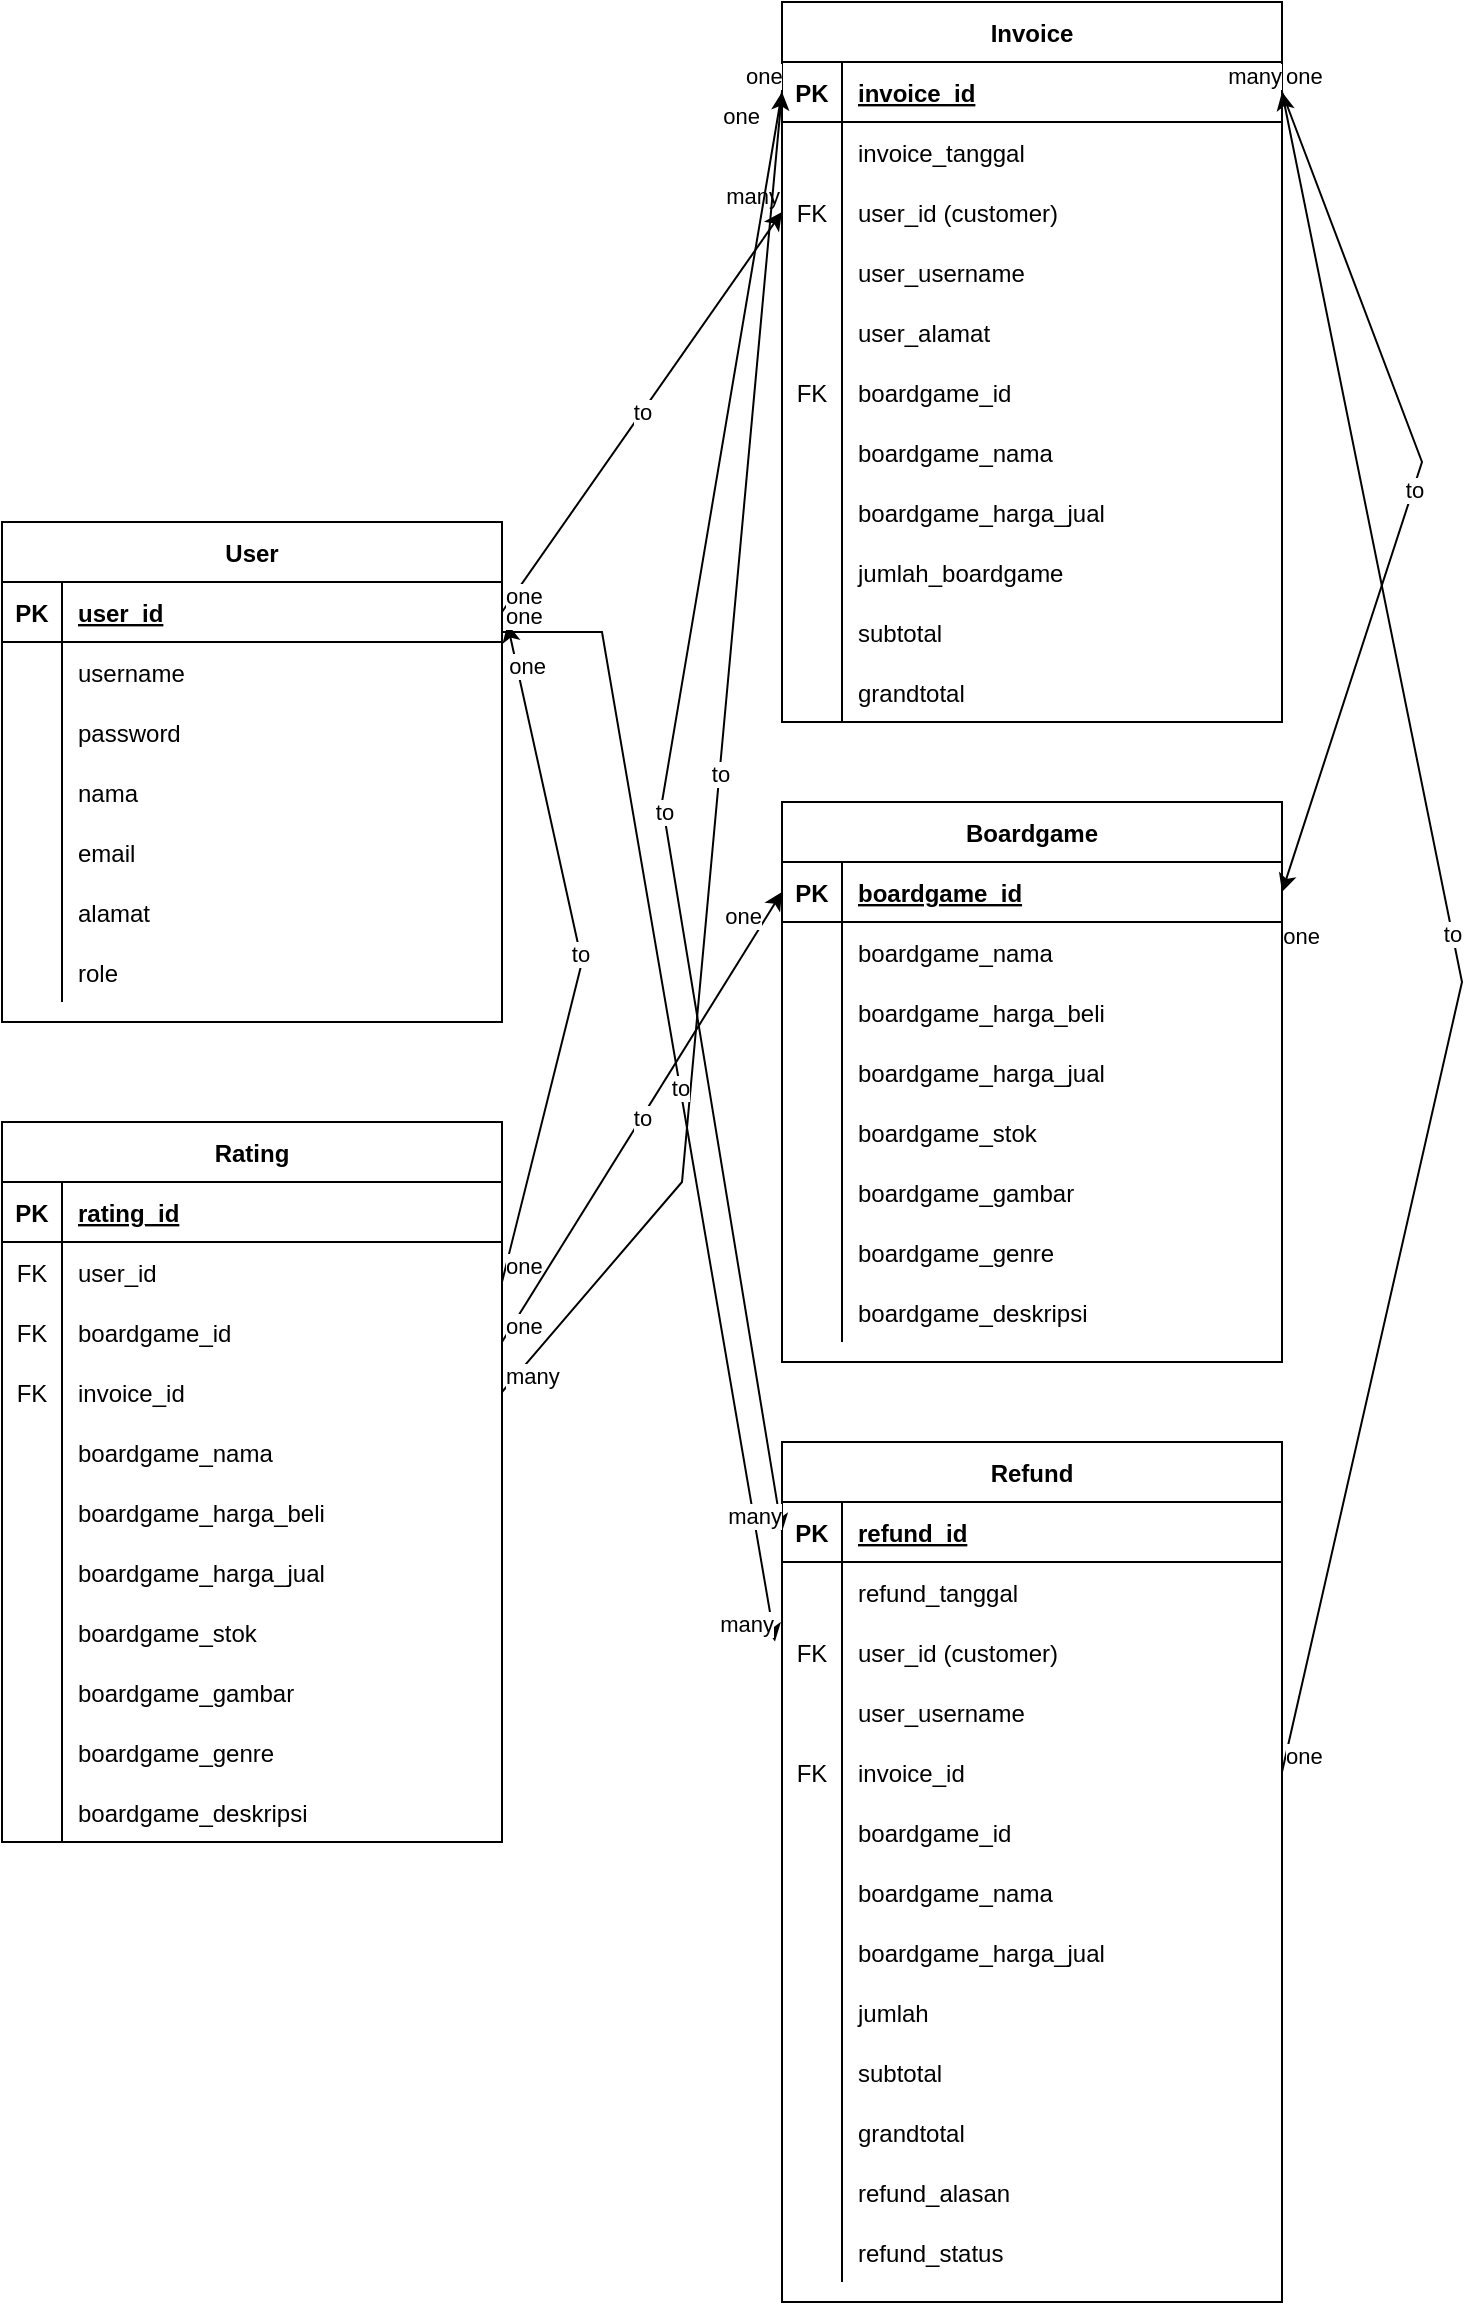 <mxfile version="18.0.1" type="device"><diagram id="C5RBs43oDa-KdzZeNtuy" name="Page-1"><mxGraphModel dx="1102" dy="875" grid="1" gridSize="10" guides="1" tooltips="1" connect="1" arrows="1" fold="1" page="1" pageScale="1" pageWidth="827" pageHeight="1169" math="0" shadow="0"><root><mxCell id="WIyWlLk6GJQsqaUBKTNV-0"/><mxCell id="WIyWlLk6GJQsqaUBKTNV-1" parent="WIyWlLk6GJQsqaUBKTNV-0"/><mxCell id="QYZqMTRcKVQFX9dVUsL1-5" value="Invoice" style="shape=table;startSize=30;container=1;collapsible=1;childLayout=tableLayout;fixedRows=1;rowLines=0;fontStyle=1;align=center;resizeLast=1;" parent="WIyWlLk6GJQsqaUBKTNV-1" vertex="1"><mxGeometry x="480" y="40" width="250" height="360" as="geometry"/></mxCell><mxCell id="QYZqMTRcKVQFX9dVUsL1-6" value="" style="shape=partialRectangle;collapsible=0;dropTarget=0;pointerEvents=0;fillColor=none;points=[[0,0.5],[1,0.5]];portConstraint=eastwest;top=0;left=0;right=0;bottom=1;" parent="QYZqMTRcKVQFX9dVUsL1-5" vertex="1"><mxGeometry y="30" width="250" height="30" as="geometry"/></mxCell><mxCell id="QYZqMTRcKVQFX9dVUsL1-7" value="PK" style="shape=partialRectangle;overflow=hidden;connectable=0;fillColor=none;top=0;left=0;bottom=0;right=0;fontStyle=1;" parent="QYZqMTRcKVQFX9dVUsL1-6" vertex="1"><mxGeometry width="30" height="30" as="geometry"><mxRectangle width="30" height="30" as="alternateBounds"/></mxGeometry></mxCell><mxCell id="QYZqMTRcKVQFX9dVUsL1-8" value="invoice_id" style="shape=partialRectangle;overflow=hidden;connectable=0;fillColor=none;top=0;left=0;bottom=0;right=0;align=left;spacingLeft=6;fontStyle=5;" parent="QYZqMTRcKVQFX9dVUsL1-6" vertex="1"><mxGeometry x="30" width="220" height="30" as="geometry"><mxRectangle width="220" height="30" as="alternateBounds"/></mxGeometry></mxCell><mxCell id="QYZqMTRcKVQFX9dVUsL1-9" value="" style="shape=partialRectangle;collapsible=0;dropTarget=0;pointerEvents=0;fillColor=none;points=[[0,0.5],[1,0.5]];portConstraint=eastwest;top=0;left=0;right=0;bottom=0;" parent="QYZqMTRcKVQFX9dVUsL1-5" vertex="1"><mxGeometry y="60" width="250" height="30" as="geometry"/></mxCell><mxCell id="QYZqMTRcKVQFX9dVUsL1-10" value="" style="shape=partialRectangle;overflow=hidden;connectable=0;fillColor=none;top=0;left=0;bottom=0;right=0;" parent="QYZqMTRcKVQFX9dVUsL1-9" vertex="1"><mxGeometry width="30" height="30" as="geometry"><mxRectangle width="30" height="30" as="alternateBounds"/></mxGeometry></mxCell><mxCell id="QYZqMTRcKVQFX9dVUsL1-11" value="invoice_tanggal" style="shape=partialRectangle;overflow=hidden;connectable=0;fillColor=none;top=0;left=0;bottom=0;right=0;align=left;spacingLeft=6;" parent="QYZqMTRcKVQFX9dVUsL1-9" vertex="1"><mxGeometry x="30" width="220" height="30" as="geometry"><mxRectangle width="220" height="30" as="alternateBounds"/></mxGeometry></mxCell><mxCell id="QYZqMTRcKVQFX9dVUsL1-12" value="" style="shape=partialRectangle;collapsible=0;dropTarget=0;pointerEvents=0;fillColor=none;points=[[0,0.5],[1,0.5]];portConstraint=eastwest;top=0;left=0;right=0;bottom=0;" parent="QYZqMTRcKVQFX9dVUsL1-5" vertex="1"><mxGeometry y="90" width="250" height="30" as="geometry"/></mxCell><mxCell id="QYZqMTRcKVQFX9dVUsL1-13" value="FK" style="shape=partialRectangle;overflow=hidden;connectable=0;fillColor=none;top=0;left=0;bottom=0;right=0;" parent="QYZqMTRcKVQFX9dVUsL1-12" vertex="1"><mxGeometry width="30" height="30" as="geometry"><mxRectangle width="30" height="30" as="alternateBounds"/></mxGeometry></mxCell><mxCell id="QYZqMTRcKVQFX9dVUsL1-14" value="user_id (customer)" style="shape=partialRectangle;overflow=hidden;connectable=0;fillColor=none;top=0;left=0;bottom=0;right=0;align=left;spacingLeft=6;" parent="QYZqMTRcKVQFX9dVUsL1-12" vertex="1"><mxGeometry x="30" width="220" height="30" as="geometry"><mxRectangle width="220" height="30" as="alternateBounds"/></mxGeometry></mxCell><mxCell id="QYZqMTRcKVQFX9dVUsL1-15" value="" style="shape=partialRectangle;collapsible=0;dropTarget=0;pointerEvents=0;fillColor=none;points=[[0,0.5],[1,0.5]];portConstraint=eastwest;top=0;left=0;right=0;bottom=0;" parent="QYZqMTRcKVQFX9dVUsL1-5" vertex="1"><mxGeometry y="120" width="250" height="30" as="geometry"/></mxCell><mxCell id="QYZqMTRcKVQFX9dVUsL1-16" value="" style="shape=partialRectangle;overflow=hidden;connectable=0;fillColor=none;top=0;left=0;bottom=0;right=0;" parent="QYZqMTRcKVQFX9dVUsL1-15" vertex="1"><mxGeometry width="30" height="30" as="geometry"><mxRectangle width="30" height="30" as="alternateBounds"/></mxGeometry></mxCell><mxCell id="QYZqMTRcKVQFX9dVUsL1-17" value="user_username" style="shape=partialRectangle;overflow=hidden;connectable=0;fillColor=none;top=0;left=0;bottom=0;right=0;align=left;spacingLeft=6;" parent="QYZqMTRcKVQFX9dVUsL1-15" vertex="1"><mxGeometry x="30" width="220" height="30" as="geometry"><mxRectangle width="220" height="30" as="alternateBounds"/></mxGeometry></mxCell><mxCell id="QYZqMTRcKVQFX9dVUsL1-18" value="" style="shape=partialRectangle;collapsible=0;dropTarget=0;pointerEvents=0;fillColor=none;points=[[0,0.5],[1,0.5]];portConstraint=eastwest;top=0;left=0;right=0;bottom=0;" parent="QYZqMTRcKVQFX9dVUsL1-5" vertex="1"><mxGeometry y="150" width="250" height="30" as="geometry"/></mxCell><mxCell id="QYZqMTRcKVQFX9dVUsL1-19" value="" style="shape=partialRectangle;overflow=hidden;connectable=0;fillColor=none;top=0;left=0;bottom=0;right=0;" parent="QYZqMTRcKVQFX9dVUsL1-18" vertex="1"><mxGeometry width="30" height="30" as="geometry"><mxRectangle width="30" height="30" as="alternateBounds"/></mxGeometry></mxCell><mxCell id="QYZqMTRcKVQFX9dVUsL1-20" value="user_alamat" style="shape=partialRectangle;overflow=hidden;connectable=0;fillColor=none;top=0;left=0;bottom=0;right=0;align=left;spacingLeft=6;" parent="QYZqMTRcKVQFX9dVUsL1-18" vertex="1"><mxGeometry x="30" width="220" height="30" as="geometry"><mxRectangle width="220" height="30" as="alternateBounds"/></mxGeometry></mxCell><mxCell id="QYZqMTRcKVQFX9dVUsL1-21" value="" style="shape=partialRectangle;collapsible=0;dropTarget=0;pointerEvents=0;fillColor=none;points=[[0,0.5],[1,0.5]];portConstraint=eastwest;top=0;left=0;right=0;bottom=0;" parent="QYZqMTRcKVQFX9dVUsL1-5" vertex="1"><mxGeometry y="180" width="250" height="30" as="geometry"/></mxCell><mxCell id="QYZqMTRcKVQFX9dVUsL1-22" value="FK" style="shape=partialRectangle;overflow=hidden;connectable=0;fillColor=none;top=0;left=0;bottom=0;right=0;" parent="QYZqMTRcKVQFX9dVUsL1-21" vertex="1"><mxGeometry width="30" height="30" as="geometry"><mxRectangle width="30" height="30" as="alternateBounds"/></mxGeometry></mxCell><mxCell id="QYZqMTRcKVQFX9dVUsL1-23" value="boardgame_id" style="shape=partialRectangle;overflow=hidden;connectable=0;fillColor=none;top=0;left=0;bottom=0;right=0;align=left;spacingLeft=6;" parent="QYZqMTRcKVQFX9dVUsL1-21" vertex="1"><mxGeometry x="30" width="220" height="30" as="geometry"><mxRectangle width="220" height="30" as="alternateBounds"/></mxGeometry></mxCell><mxCell id="QYZqMTRcKVQFX9dVUsL1-24" value="" style="shape=partialRectangle;collapsible=0;dropTarget=0;pointerEvents=0;fillColor=none;points=[[0,0.5],[1,0.5]];portConstraint=eastwest;top=0;left=0;right=0;bottom=0;" parent="QYZqMTRcKVQFX9dVUsL1-5" vertex="1"><mxGeometry y="210" width="250" height="30" as="geometry"/></mxCell><mxCell id="QYZqMTRcKVQFX9dVUsL1-25" value="" style="shape=partialRectangle;overflow=hidden;connectable=0;fillColor=none;top=0;left=0;bottom=0;right=0;" parent="QYZqMTRcKVQFX9dVUsL1-24" vertex="1"><mxGeometry width="30" height="30" as="geometry"><mxRectangle width="30" height="30" as="alternateBounds"/></mxGeometry></mxCell><mxCell id="QYZqMTRcKVQFX9dVUsL1-26" value="boardgame_nama" style="shape=partialRectangle;overflow=hidden;connectable=0;fillColor=none;top=0;left=0;bottom=0;right=0;align=left;spacingLeft=6;" parent="QYZqMTRcKVQFX9dVUsL1-24" vertex="1"><mxGeometry x="30" width="220" height="30" as="geometry"><mxRectangle width="220" height="30" as="alternateBounds"/></mxGeometry></mxCell><mxCell id="QYZqMTRcKVQFX9dVUsL1-27" value="" style="shape=partialRectangle;collapsible=0;dropTarget=0;pointerEvents=0;fillColor=none;points=[[0,0.5],[1,0.5]];portConstraint=eastwest;top=0;left=0;right=0;bottom=0;" parent="QYZqMTRcKVQFX9dVUsL1-5" vertex="1"><mxGeometry y="240" width="250" height="30" as="geometry"/></mxCell><mxCell id="QYZqMTRcKVQFX9dVUsL1-28" value="" style="shape=partialRectangle;overflow=hidden;connectable=0;fillColor=none;top=0;left=0;bottom=0;right=0;" parent="QYZqMTRcKVQFX9dVUsL1-27" vertex="1"><mxGeometry width="30" height="30" as="geometry"><mxRectangle width="30" height="30" as="alternateBounds"/></mxGeometry></mxCell><mxCell id="QYZqMTRcKVQFX9dVUsL1-29" value="boardgame_harga_jual" style="shape=partialRectangle;overflow=hidden;connectable=0;fillColor=none;top=0;left=0;bottom=0;right=0;align=left;spacingLeft=6;" parent="QYZqMTRcKVQFX9dVUsL1-27" vertex="1"><mxGeometry x="30" width="220" height="30" as="geometry"><mxRectangle width="220" height="30" as="alternateBounds"/></mxGeometry></mxCell><mxCell id="QYZqMTRcKVQFX9dVUsL1-30" value="" style="shape=partialRectangle;collapsible=0;dropTarget=0;pointerEvents=0;fillColor=none;points=[[0,0.5],[1,0.5]];portConstraint=eastwest;top=0;left=0;right=0;bottom=0;" parent="QYZqMTRcKVQFX9dVUsL1-5" vertex="1"><mxGeometry y="270" width="250" height="30" as="geometry"/></mxCell><mxCell id="QYZqMTRcKVQFX9dVUsL1-31" value="" style="shape=partialRectangle;overflow=hidden;connectable=0;fillColor=none;top=0;left=0;bottom=0;right=0;" parent="QYZqMTRcKVQFX9dVUsL1-30" vertex="1"><mxGeometry width="30" height="30" as="geometry"><mxRectangle width="30" height="30" as="alternateBounds"/></mxGeometry></mxCell><mxCell id="QYZqMTRcKVQFX9dVUsL1-32" value="jumlah_boardgame" style="shape=partialRectangle;overflow=hidden;connectable=0;fillColor=none;top=0;left=0;bottom=0;right=0;align=left;spacingLeft=6;" parent="QYZqMTRcKVQFX9dVUsL1-30" vertex="1"><mxGeometry x="30" width="220" height="30" as="geometry"><mxRectangle width="220" height="30" as="alternateBounds"/></mxGeometry></mxCell><mxCell id="QYZqMTRcKVQFX9dVUsL1-33" value="" style="shape=partialRectangle;collapsible=0;dropTarget=0;pointerEvents=0;fillColor=none;points=[[0,0.5],[1,0.5]];portConstraint=eastwest;top=0;left=0;right=0;bottom=0;" parent="QYZqMTRcKVQFX9dVUsL1-5" vertex="1"><mxGeometry y="300" width="250" height="30" as="geometry"/></mxCell><mxCell id="QYZqMTRcKVQFX9dVUsL1-34" value="" style="shape=partialRectangle;overflow=hidden;connectable=0;fillColor=none;top=0;left=0;bottom=0;right=0;" parent="QYZqMTRcKVQFX9dVUsL1-33" vertex="1"><mxGeometry width="30" height="30" as="geometry"><mxRectangle width="30" height="30" as="alternateBounds"/></mxGeometry></mxCell><mxCell id="QYZqMTRcKVQFX9dVUsL1-35" value="subtotal" style="shape=partialRectangle;overflow=hidden;connectable=0;fillColor=none;top=0;left=0;bottom=0;right=0;align=left;spacingLeft=6;" parent="QYZqMTRcKVQFX9dVUsL1-33" vertex="1"><mxGeometry x="30" width="220" height="30" as="geometry"><mxRectangle width="220" height="30" as="alternateBounds"/></mxGeometry></mxCell><mxCell id="QYZqMTRcKVQFX9dVUsL1-36" value="" style="shape=partialRectangle;collapsible=0;dropTarget=0;pointerEvents=0;fillColor=none;points=[[0,0.5],[1,0.5]];portConstraint=eastwest;top=0;left=0;right=0;bottom=0;" parent="QYZqMTRcKVQFX9dVUsL1-5" vertex="1"><mxGeometry y="330" width="250" height="30" as="geometry"/></mxCell><mxCell id="QYZqMTRcKVQFX9dVUsL1-37" value="" style="shape=partialRectangle;overflow=hidden;connectable=0;fillColor=none;top=0;left=0;bottom=0;right=0;" parent="QYZqMTRcKVQFX9dVUsL1-36" vertex="1"><mxGeometry width="30" height="30" as="geometry"><mxRectangle width="30" height="30" as="alternateBounds"/></mxGeometry></mxCell><mxCell id="QYZqMTRcKVQFX9dVUsL1-38" value="grandtotal" style="shape=partialRectangle;overflow=hidden;connectable=0;fillColor=none;top=0;left=0;bottom=0;right=0;align=left;spacingLeft=6;" parent="QYZqMTRcKVQFX9dVUsL1-36" vertex="1"><mxGeometry x="30" width="220" height="30" as="geometry"><mxRectangle width="220" height="30" as="alternateBounds"/></mxGeometry></mxCell><mxCell id="QYZqMTRcKVQFX9dVUsL1-39" value="Boardgame" style="shape=table;startSize=30;container=1;collapsible=1;childLayout=tableLayout;fixedRows=1;rowLines=0;fontStyle=1;align=center;resizeLast=1;" parent="WIyWlLk6GJQsqaUBKTNV-1" vertex="1"><mxGeometry x="480" y="440" width="250" height="280" as="geometry"/></mxCell><mxCell id="QYZqMTRcKVQFX9dVUsL1-40" value="" style="shape=partialRectangle;collapsible=0;dropTarget=0;pointerEvents=0;fillColor=none;points=[[0,0.5],[1,0.5]];portConstraint=eastwest;top=0;left=0;right=0;bottom=1;" parent="QYZqMTRcKVQFX9dVUsL1-39" vertex="1"><mxGeometry y="30" width="250" height="30" as="geometry"/></mxCell><mxCell id="QYZqMTRcKVQFX9dVUsL1-41" value="PK" style="shape=partialRectangle;overflow=hidden;connectable=0;fillColor=none;top=0;left=0;bottom=0;right=0;fontStyle=1;" parent="QYZqMTRcKVQFX9dVUsL1-40" vertex="1"><mxGeometry width="30" height="30" as="geometry"><mxRectangle width="30" height="30" as="alternateBounds"/></mxGeometry></mxCell><mxCell id="QYZqMTRcKVQFX9dVUsL1-42" value="boardgame_id" style="shape=partialRectangle;overflow=hidden;connectable=0;fillColor=none;top=0;left=0;bottom=0;right=0;align=left;spacingLeft=6;fontStyle=5;" parent="QYZqMTRcKVQFX9dVUsL1-40" vertex="1"><mxGeometry x="30" width="220" height="30" as="geometry"><mxRectangle width="220" height="30" as="alternateBounds"/></mxGeometry></mxCell><mxCell id="QYZqMTRcKVQFX9dVUsL1-43" value="" style="shape=partialRectangle;collapsible=0;dropTarget=0;pointerEvents=0;fillColor=none;points=[[0,0.5],[1,0.5]];portConstraint=eastwest;top=0;left=0;right=0;bottom=0;" parent="QYZqMTRcKVQFX9dVUsL1-39" vertex="1"><mxGeometry y="60" width="250" height="30" as="geometry"/></mxCell><mxCell id="QYZqMTRcKVQFX9dVUsL1-44" value="" style="shape=partialRectangle;overflow=hidden;connectable=0;fillColor=none;top=0;left=0;bottom=0;right=0;" parent="QYZqMTRcKVQFX9dVUsL1-43" vertex="1"><mxGeometry width="30" height="30" as="geometry"><mxRectangle width="30" height="30" as="alternateBounds"/></mxGeometry></mxCell><mxCell id="QYZqMTRcKVQFX9dVUsL1-45" value="boardgame_nama" style="shape=partialRectangle;overflow=hidden;connectable=0;fillColor=none;top=0;left=0;bottom=0;right=0;align=left;spacingLeft=6;" parent="QYZqMTRcKVQFX9dVUsL1-43" vertex="1"><mxGeometry x="30" width="220" height="30" as="geometry"><mxRectangle width="220" height="30" as="alternateBounds"/></mxGeometry></mxCell><mxCell id="QYZqMTRcKVQFX9dVUsL1-46" value="" style="shape=partialRectangle;collapsible=0;dropTarget=0;pointerEvents=0;fillColor=none;points=[[0,0.5],[1,0.5]];portConstraint=eastwest;top=0;left=0;right=0;bottom=0;" parent="QYZqMTRcKVQFX9dVUsL1-39" vertex="1"><mxGeometry y="90" width="250" height="30" as="geometry"/></mxCell><mxCell id="QYZqMTRcKVQFX9dVUsL1-47" value="" style="shape=partialRectangle;overflow=hidden;connectable=0;fillColor=none;top=0;left=0;bottom=0;right=0;" parent="QYZqMTRcKVQFX9dVUsL1-46" vertex="1"><mxGeometry width="30" height="30" as="geometry"><mxRectangle width="30" height="30" as="alternateBounds"/></mxGeometry></mxCell><mxCell id="QYZqMTRcKVQFX9dVUsL1-48" value="boardgame_harga_beli" style="shape=partialRectangle;overflow=hidden;connectable=0;fillColor=none;top=0;left=0;bottom=0;right=0;align=left;spacingLeft=6;" parent="QYZqMTRcKVQFX9dVUsL1-46" vertex="1"><mxGeometry x="30" width="220" height="30" as="geometry"><mxRectangle width="220" height="30" as="alternateBounds"/></mxGeometry></mxCell><mxCell id="QYZqMTRcKVQFX9dVUsL1-49" value="" style="shape=partialRectangle;collapsible=0;dropTarget=0;pointerEvents=0;fillColor=none;points=[[0,0.5],[1,0.5]];portConstraint=eastwest;top=0;left=0;right=0;bottom=0;" parent="QYZqMTRcKVQFX9dVUsL1-39" vertex="1"><mxGeometry y="120" width="250" height="30" as="geometry"/></mxCell><mxCell id="QYZqMTRcKVQFX9dVUsL1-50" value="" style="shape=partialRectangle;overflow=hidden;connectable=0;fillColor=none;top=0;left=0;bottom=0;right=0;" parent="QYZqMTRcKVQFX9dVUsL1-49" vertex="1"><mxGeometry width="30" height="30" as="geometry"><mxRectangle width="30" height="30" as="alternateBounds"/></mxGeometry></mxCell><mxCell id="QYZqMTRcKVQFX9dVUsL1-51" value="boardgame_harga_jual" style="shape=partialRectangle;overflow=hidden;connectable=0;fillColor=none;top=0;left=0;bottom=0;right=0;align=left;spacingLeft=6;" parent="QYZqMTRcKVQFX9dVUsL1-49" vertex="1"><mxGeometry x="30" width="220" height="30" as="geometry"><mxRectangle width="220" height="30" as="alternateBounds"/></mxGeometry></mxCell><mxCell id="QYZqMTRcKVQFX9dVUsL1-52" value="" style="shape=partialRectangle;collapsible=0;dropTarget=0;pointerEvents=0;fillColor=none;points=[[0,0.5],[1,0.5]];portConstraint=eastwest;top=0;left=0;right=0;bottom=0;" parent="QYZqMTRcKVQFX9dVUsL1-39" vertex="1"><mxGeometry y="150" width="250" height="30" as="geometry"/></mxCell><mxCell id="QYZqMTRcKVQFX9dVUsL1-53" value="" style="shape=partialRectangle;overflow=hidden;connectable=0;fillColor=none;top=0;left=0;bottom=0;right=0;" parent="QYZqMTRcKVQFX9dVUsL1-52" vertex="1"><mxGeometry width="30" height="30" as="geometry"><mxRectangle width="30" height="30" as="alternateBounds"/></mxGeometry></mxCell><mxCell id="QYZqMTRcKVQFX9dVUsL1-54" value="boardgame_stok" style="shape=partialRectangle;overflow=hidden;connectable=0;fillColor=none;top=0;left=0;bottom=0;right=0;align=left;spacingLeft=6;" parent="QYZqMTRcKVQFX9dVUsL1-52" vertex="1"><mxGeometry x="30" width="220" height="30" as="geometry"><mxRectangle width="220" height="30" as="alternateBounds"/></mxGeometry></mxCell><mxCell id="QYZqMTRcKVQFX9dVUsL1-55" value="" style="shape=partialRectangle;collapsible=0;dropTarget=0;pointerEvents=0;fillColor=none;points=[[0,0.5],[1,0.5]];portConstraint=eastwest;top=0;left=0;right=0;bottom=0;" parent="QYZqMTRcKVQFX9dVUsL1-39" vertex="1"><mxGeometry y="180" width="250" height="30" as="geometry"/></mxCell><mxCell id="QYZqMTRcKVQFX9dVUsL1-56" value="" style="shape=partialRectangle;overflow=hidden;connectable=0;fillColor=none;top=0;left=0;bottom=0;right=0;" parent="QYZqMTRcKVQFX9dVUsL1-55" vertex="1"><mxGeometry width="30" height="30" as="geometry"><mxRectangle width="30" height="30" as="alternateBounds"/></mxGeometry></mxCell><mxCell id="QYZqMTRcKVQFX9dVUsL1-57" value="boardgame_gambar" style="shape=partialRectangle;overflow=hidden;connectable=0;fillColor=none;top=0;left=0;bottom=0;right=0;align=left;spacingLeft=6;" parent="QYZqMTRcKVQFX9dVUsL1-55" vertex="1"><mxGeometry x="30" width="220" height="30" as="geometry"><mxRectangle width="220" height="30" as="alternateBounds"/></mxGeometry></mxCell><mxCell id="QYZqMTRcKVQFX9dVUsL1-58" value="" style="shape=partialRectangle;collapsible=0;dropTarget=0;pointerEvents=0;fillColor=none;points=[[0,0.5],[1,0.5]];portConstraint=eastwest;top=0;left=0;right=0;bottom=0;" parent="QYZqMTRcKVQFX9dVUsL1-39" vertex="1"><mxGeometry y="210" width="250" height="30" as="geometry"/></mxCell><mxCell id="QYZqMTRcKVQFX9dVUsL1-59" value="" style="shape=partialRectangle;overflow=hidden;connectable=0;fillColor=none;top=0;left=0;bottom=0;right=0;" parent="QYZqMTRcKVQFX9dVUsL1-58" vertex="1"><mxGeometry width="30" height="30" as="geometry"><mxRectangle width="30" height="30" as="alternateBounds"/></mxGeometry></mxCell><mxCell id="QYZqMTRcKVQFX9dVUsL1-60" value="boardgame_genre" style="shape=partialRectangle;overflow=hidden;connectable=0;fillColor=none;top=0;left=0;bottom=0;right=0;align=left;spacingLeft=6;" parent="QYZqMTRcKVQFX9dVUsL1-58" vertex="1"><mxGeometry x="30" width="220" height="30" as="geometry"><mxRectangle width="220" height="30" as="alternateBounds"/></mxGeometry></mxCell><mxCell id="QYZqMTRcKVQFX9dVUsL1-61" value="" style="shape=partialRectangle;collapsible=0;dropTarget=0;pointerEvents=0;fillColor=none;points=[[0,0.5],[1,0.5]];portConstraint=eastwest;top=0;left=0;right=0;bottom=0;" parent="QYZqMTRcKVQFX9dVUsL1-39" vertex="1"><mxGeometry y="240" width="250" height="30" as="geometry"/></mxCell><mxCell id="QYZqMTRcKVQFX9dVUsL1-62" value="" style="shape=partialRectangle;overflow=hidden;connectable=0;fillColor=none;top=0;left=0;bottom=0;right=0;" parent="QYZqMTRcKVQFX9dVUsL1-61" vertex="1"><mxGeometry width="30" height="30" as="geometry"><mxRectangle width="30" height="30" as="alternateBounds"/></mxGeometry></mxCell><mxCell id="QYZqMTRcKVQFX9dVUsL1-63" value="boardgame_deskripsi" style="shape=partialRectangle;overflow=hidden;connectable=0;fillColor=none;top=0;left=0;bottom=0;right=0;align=left;spacingLeft=6;" parent="QYZqMTRcKVQFX9dVUsL1-61" vertex="1"><mxGeometry x="30" width="220" height="30" as="geometry"><mxRectangle width="220" height="30" as="alternateBounds"/></mxGeometry></mxCell><mxCell id="QYZqMTRcKVQFX9dVUsL1-64" value="Refund" style="shape=table;startSize=30;container=1;collapsible=1;childLayout=tableLayout;fixedRows=1;rowLines=0;fontStyle=1;align=center;resizeLast=1;" parent="WIyWlLk6GJQsqaUBKTNV-1" vertex="1"><mxGeometry x="480" y="760" width="250" height="430.0" as="geometry"/></mxCell><mxCell id="QYZqMTRcKVQFX9dVUsL1-65" value="" style="shape=partialRectangle;collapsible=0;dropTarget=0;pointerEvents=0;fillColor=none;points=[[0,0.5],[1,0.5]];portConstraint=eastwest;top=0;left=0;right=0;bottom=1;" parent="QYZqMTRcKVQFX9dVUsL1-64" vertex="1"><mxGeometry y="30" width="250" height="30" as="geometry"/></mxCell><mxCell id="QYZqMTRcKVQFX9dVUsL1-66" value="PK" style="shape=partialRectangle;overflow=hidden;connectable=0;fillColor=none;top=0;left=0;bottom=0;right=0;fontStyle=1;" parent="QYZqMTRcKVQFX9dVUsL1-65" vertex="1"><mxGeometry width="30" height="30" as="geometry"><mxRectangle width="30" height="30" as="alternateBounds"/></mxGeometry></mxCell><mxCell id="QYZqMTRcKVQFX9dVUsL1-67" value="refund_id" style="shape=partialRectangle;overflow=hidden;connectable=0;fillColor=none;top=0;left=0;bottom=0;right=0;align=left;spacingLeft=6;fontStyle=5;" parent="QYZqMTRcKVQFX9dVUsL1-65" vertex="1"><mxGeometry x="30" width="220" height="30" as="geometry"><mxRectangle width="220" height="30" as="alternateBounds"/></mxGeometry></mxCell><mxCell id="QYZqMTRcKVQFX9dVUsL1-68" value="" style="shape=partialRectangle;collapsible=0;dropTarget=0;pointerEvents=0;fillColor=none;points=[[0,0.5],[1,0.5]];portConstraint=eastwest;top=0;left=0;right=0;bottom=0;" parent="QYZqMTRcKVQFX9dVUsL1-64" vertex="1"><mxGeometry y="60" width="250" height="30" as="geometry"/></mxCell><mxCell id="QYZqMTRcKVQFX9dVUsL1-69" value="" style="shape=partialRectangle;overflow=hidden;connectable=0;fillColor=none;top=0;left=0;bottom=0;right=0;" parent="QYZqMTRcKVQFX9dVUsL1-68" vertex="1"><mxGeometry width="30" height="30" as="geometry"><mxRectangle width="30" height="30" as="alternateBounds"/></mxGeometry></mxCell><mxCell id="QYZqMTRcKVQFX9dVUsL1-70" value="refund_tanggal" style="shape=partialRectangle;overflow=hidden;connectable=0;fillColor=none;top=0;left=0;bottom=0;right=0;align=left;spacingLeft=6;" parent="QYZqMTRcKVQFX9dVUsL1-68" vertex="1"><mxGeometry x="30" width="220" height="30" as="geometry"><mxRectangle width="220" height="30" as="alternateBounds"/></mxGeometry></mxCell><mxCell id="QYZqMTRcKVQFX9dVUsL1-71" value="" style="shape=partialRectangle;collapsible=0;dropTarget=0;pointerEvents=0;fillColor=none;points=[[0,0.5],[1,0.5]];portConstraint=eastwest;top=0;left=0;right=0;bottom=0;" parent="QYZqMTRcKVQFX9dVUsL1-64" vertex="1"><mxGeometry y="90" width="250" height="30" as="geometry"/></mxCell><mxCell id="QYZqMTRcKVQFX9dVUsL1-72" value="FK" style="shape=partialRectangle;overflow=hidden;connectable=0;fillColor=none;top=0;left=0;bottom=0;right=0;" parent="QYZqMTRcKVQFX9dVUsL1-71" vertex="1"><mxGeometry width="30" height="30" as="geometry"><mxRectangle width="30" height="30" as="alternateBounds"/></mxGeometry></mxCell><mxCell id="QYZqMTRcKVQFX9dVUsL1-73" value="user_id (customer)" style="shape=partialRectangle;overflow=hidden;connectable=0;fillColor=none;top=0;left=0;bottom=0;right=0;align=left;spacingLeft=6;" parent="QYZqMTRcKVQFX9dVUsL1-71" vertex="1"><mxGeometry x="30" width="220" height="30" as="geometry"><mxRectangle width="220" height="30" as="alternateBounds"/></mxGeometry></mxCell><mxCell id="QYZqMTRcKVQFX9dVUsL1-74" value="" style="shape=partialRectangle;collapsible=0;dropTarget=0;pointerEvents=0;fillColor=none;points=[[0,0.5],[1,0.5]];portConstraint=eastwest;top=0;left=0;right=0;bottom=0;" parent="QYZqMTRcKVQFX9dVUsL1-64" vertex="1"><mxGeometry y="120" width="250" height="30" as="geometry"/></mxCell><mxCell id="QYZqMTRcKVQFX9dVUsL1-75" value="" style="shape=partialRectangle;overflow=hidden;connectable=0;fillColor=none;top=0;left=0;bottom=0;right=0;" parent="QYZqMTRcKVQFX9dVUsL1-74" vertex="1"><mxGeometry width="30" height="30" as="geometry"><mxRectangle width="30" height="30" as="alternateBounds"/></mxGeometry></mxCell><mxCell id="QYZqMTRcKVQFX9dVUsL1-76" value="user_username" style="shape=partialRectangle;overflow=hidden;connectable=0;fillColor=none;top=0;left=0;bottom=0;right=0;align=left;spacingLeft=6;" parent="QYZqMTRcKVQFX9dVUsL1-74" vertex="1"><mxGeometry x="30" width="220" height="30" as="geometry"><mxRectangle width="220" height="30" as="alternateBounds"/></mxGeometry></mxCell><mxCell id="QYZqMTRcKVQFX9dVUsL1-77" value="" style="shape=partialRectangle;collapsible=0;dropTarget=0;pointerEvents=0;fillColor=none;points=[[0,0.5],[1,0.5]];portConstraint=eastwest;top=0;left=0;right=0;bottom=0;" parent="QYZqMTRcKVQFX9dVUsL1-64" vertex="1"><mxGeometry y="150" width="250" height="30" as="geometry"/></mxCell><mxCell id="QYZqMTRcKVQFX9dVUsL1-78" value="FK" style="shape=partialRectangle;overflow=hidden;connectable=0;fillColor=none;top=0;left=0;bottom=0;right=0;" parent="QYZqMTRcKVQFX9dVUsL1-77" vertex="1"><mxGeometry width="30" height="30" as="geometry"><mxRectangle width="30" height="30" as="alternateBounds"/></mxGeometry></mxCell><mxCell id="QYZqMTRcKVQFX9dVUsL1-79" value="invoice_id" style="shape=partialRectangle;overflow=hidden;connectable=0;fillColor=none;top=0;left=0;bottom=0;right=0;align=left;spacingLeft=6;" parent="QYZqMTRcKVQFX9dVUsL1-77" vertex="1"><mxGeometry x="30" width="220" height="30" as="geometry"><mxRectangle width="220" height="30" as="alternateBounds"/></mxGeometry></mxCell><mxCell id="QYZqMTRcKVQFX9dVUsL1-80" value="" style="shape=partialRectangle;collapsible=0;dropTarget=0;pointerEvents=0;fillColor=none;points=[[0,0.5],[1,0.5]];portConstraint=eastwest;top=0;left=0;right=0;bottom=0;" parent="QYZqMTRcKVQFX9dVUsL1-64" vertex="1"><mxGeometry y="180" width="250" height="30" as="geometry"/></mxCell><mxCell id="QYZqMTRcKVQFX9dVUsL1-81" value="" style="shape=partialRectangle;overflow=hidden;connectable=0;fillColor=none;top=0;left=0;bottom=0;right=0;" parent="QYZqMTRcKVQFX9dVUsL1-80" vertex="1"><mxGeometry width="30" height="30" as="geometry"><mxRectangle width="30" height="30" as="alternateBounds"/></mxGeometry></mxCell><mxCell id="QYZqMTRcKVQFX9dVUsL1-82" value="boardgame_id" style="shape=partialRectangle;overflow=hidden;connectable=0;fillColor=none;top=0;left=0;bottom=0;right=0;align=left;spacingLeft=6;" parent="QYZqMTRcKVQFX9dVUsL1-80" vertex="1"><mxGeometry x="30" width="220" height="30" as="geometry"><mxRectangle width="220" height="30" as="alternateBounds"/></mxGeometry></mxCell><mxCell id="QYZqMTRcKVQFX9dVUsL1-83" value="" style="shape=partialRectangle;collapsible=0;dropTarget=0;pointerEvents=0;fillColor=none;points=[[0,0.5],[1,0.5]];portConstraint=eastwest;top=0;left=0;right=0;bottom=0;" parent="QYZqMTRcKVQFX9dVUsL1-64" vertex="1"><mxGeometry y="210" width="250" height="30" as="geometry"/></mxCell><mxCell id="QYZqMTRcKVQFX9dVUsL1-84" value="" style="shape=partialRectangle;overflow=hidden;connectable=0;fillColor=none;top=0;left=0;bottom=0;right=0;" parent="QYZqMTRcKVQFX9dVUsL1-83" vertex="1"><mxGeometry width="30" height="30" as="geometry"><mxRectangle width="30" height="30" as="alternateBounds"/></mxGeometry></mxCell><mxCell id="QYZqMTRcKVQFX9dVUsL1-85" value="boardgame_nama" style="shape=partialRectangle;overflow=hidden;connectable=0;fillColor=none;top=0;left=0;bottom=0;right=0;align=left;spacingLeft=6;" parent="QYZqMTRcKVQFX9dVUsL1-83" vertex="1"><mxGeometry x="30" width="220" height="30" as="geometry"><mxRectangle width="220" height="30" as="alternateBounds"/></mxGeometry></mxCell><mxCell id="QYZqMTRcKVQFX9dVUsL1-86" value="" style="shape=partialRectangle;collapsible=0;dropTarget=0;pointerEvents=0;fillColor=none;points=[[0,0.5],[1,0.5]];portConstraint=eastwest;top=0;left=0;right=0;bottom=0;" parent="QYZqMTRcKVQFX9dVUsL1-64" vertex="1"><mxGeometry y="240" width="250" height="30" as="geometry"/></mxCell><mxCell id="QYZqMTRcKVQFX9dVUsL1-87" value="" style="shape=partialRectangle;overflow=hidden;connectable=0;fillColor=none;top=0;left=0;bottom=0;right=0;" parent="QYZqMTRcKVQFX9dVUsL1-86" vertex="1"><mxGeometry width="30" height="30" as="geometry"><mxRectangle width="30" height="30" as="alternateBounds"/></mxGeometry></mxCell><mxCell id="QYZqMTRcKVQFX9dVUsL1-88" value="boardgame_harga_jual" style="shape=partialRectangle;overflow=hidden;connectable=0;fillColor=none;top=0;left=0;bottom=0;right=0;align=left;spacingLeft=6;" parent="QYZqMTRcKVQFX9dVUsL1-86" vertex="1"><mxGeometry x="30" width="220" height="30" as="geometry"><mxRectangle width="220" height="30" as="alternateBounds"/></mxGeometry></mxCell><mxCell id="QYZqMTRcKVQFX9dVUsL1-89" value="" style="shape=partialRectangle;collapsible=0;dropTarget=0;pointerEvents=0;fillColor=none;points=[[0,0.5],[1,0.5]];portConstraint=eastwest;top=0;left=0;right=0;bottom=0;" parent="QYZqMTRcKVQFX9dVUsL1-64" vertex="1"><mxGeometry y="270" width="250" height="30" as="geometry"/></mxCell><mxCell id="QYZqMTRcKVQFX9dVUsL1-90" value="" style="shape=partialRectangle;overflow=hidden;connectable=0;fillColor=none;top=0;left=0;bottom=0;right=0;" parent="QYZqMTRcKVQFX9dVUsL1-89" vertex="1"><mxGeometry width="30" height="30" as="geometry"><mxRectangle width="30" height="30" as="alternateBounds"/></mxGeometry></mxCell><mxCell id="QYZqMTRcKVQFX9dVUsL1-91" value="jumlah" style="shape=partialRectangle;overflow=hidden;connectable=0;fillColor=none;top=0;left=0;bottom=0;right=0;align=left;spacingLeft=6;" parent="QYZqMTRcKVQFX9dVUsL1-89" vertex="1"><mxGeometry x="30" width="220" height="30" as="geometry"><mxRectangle width="220" height="30" as="alternateBounds"/></mxGeometry></mxCell><mxCell id="QYZqMTRcKVQFX9dVUsL1-92" value="" style="shape=partialRectangle;collapsible=0;dropTarget=0;pointerEvents=0;fillColor=none;points=[[0,0.5],[1,0.5]];portConstraint=eastwest;top=0;left=0;right=0;bottom=0;" parent="QYZqMTRcKVQFX9dVUsL1-64" vertex="1"><mxGeometry y="300" width="250" height="30" as="geometry"/></mxCell><mxCell id="QYZqMTRcKVQFX9dVUsL1-93" value="" style="shape=partialRectangle;overflow=hidden;connectable=0;fillColor=none;top=0;left=0;bottom=0;right=0;" parent="QYZqMTRcKVQFX9dVUsL1-92" vertex="1"><mxGeometry width="30" height="30" as="geometry"><mxRectangle width="30" height="30" as="alternateBounds"/></mxGeometry></mxCell><mxCell id="QYZqMTRcKVQFX9dVUsL1-94" value="subtotal" style="shape=partialRectangle;overflow=hidden;connectable=0;fillColor=none;top=0;left=0;bottom=0;right=0;align=left;spacingLeft=6;" parent="QYZqMTRcKVQFX9dVUsL1-92" vertex="1"><mxGeometry x="30" width="220" height="30" as="geometry"><mxRectangle width="220" height="30" as="alternateBounds"/></mxGeometry></mxCell><mxCell id="QYZqMTRcKVQFX9dVUsL1-95" value="" style="shape=partialRectangle;collapsible=0;dropTarget=0;pointerEvents=0;fillColor=none;points=[[0,0.5],[1,0.5]];portConstraint=eastwest;top=0;left=0;right=0;bottom=0;" parent="QYZqMTRcKVQFX9dVUsL1-64" vertex="1"><mxGeometry y="330" width="250" height="30" as="geometry"/></mxCell><mxCell id="QYZqMTRcKVQFX9dVUsL1-96" value="" style="shape=partialRectangle;overflow=hidden;connectable=0;fillColor=none;top=0;left=0;bottom=0;right=0;" parent="QYZqMTRcKVQFX9dVUsL1-95" vertex="1"><mxGeometry width="30" height="30" as="geometry"><mxRectangle width="30" height="30" as="alternateBounds"/></mxGeometry></mxCell><mxCell id="QYZqMTRcKVQFX9dVUsL1-97" value="grandtotal" style="shape=partialRectangle;overflow=hidden;connectable=0;fillColor=none;top=0;left=0;bottom=0;right=0;align=left;spacingLeft=6;" parent="QYZqMTRcKVQFX9dVUsL1-95" vertex="1"><mxGeometry x="30" width="220" height="30" as="geometry"><mxRectangle width="220" height="30" as="alternateBounds"/></mxGeometry></mxCell><mxCell id="QYZqMTRcKVQFX9dVUsL1-98" value="" style="shape=partialRectangle;collapsible=0;dropTarget=0;pointerEvents=0;fillColor=none;points=[[0,0.5],[1,0.5]];portConstraint=eastwest;top=0;left=0;right=0;bottom=0;" parent="QYZqMTRcKVQFX9dVUsL1-64" vertex="1"><mxGeometry y="360" width="250" height="30" as="geometry"/></mxCell><mxCell id="QYZqMTRcKVQFX9dVUsL1-99" value="" style="shape=partialRectangle;overflow=hidden;connectable=0;fillColor=none;top=0;left=0;bottom=0;right=0;" parent="QYZqMTRcKVQFX9dVUsL1-98" vertex="1"><mxGeometry width="30" height="30" as="geometry"><mxRectangle width="30" height="30" as="alternateBounds"/></mxGeometry></mxCell><mxCell id="QYZqMTRcKVQFX9dVUsL1-100" value="refund_alasan" style="shape=partialRectangle;overflow=hidden;connectable=0;fillColor=none;top=0;left=0;bottom=0;right=0;align=left;spacingLeft=6;" parent="QYZqMTRcKVQFX9dVUsL1-98" vertex="1"><mxGeometry x="30" width="220" height="30" as="geometry"><mxRectangle width="220" height="30" as="alternateBounds"/></mxGeometry></mxCell><mxCell id="QYZqMTRcKVQFX9dVUsL1-101" value="" style="shape=partialRectangle;collapsible=0;dropTarget=0;pointerEvents=0;fillColor=none;points=[[0,0.5],[1,0.5]];portConstraint=eastwest;top=0;left=0;right=0;bottom=0;" parent="QYZqMTRcKVQFX9dVUsL1-64" vertex="1"><mxGeometry y="390" width="250" height="30" as="geometry"/></mxCell><mxCell id="QYZqMTRcKVQFX9dVUsL1-102" value="" style="shape=partialRectangle;overflow=hidden;connectable=0;fillColor=none;top=0;left=0;bottom=0;right=0;" parent="QYZqMTRcKVQFX9dVUsL1-101" vertex="1"><mxGeometry width="30" height="30" as="geometry"><mxRectangle width="30" height="30" as="alternateBounds"/></mxGeometry></mxCell><mxCell id="QYZqMTRcKVQFX9dVUsL1-103" value="refund_status" style="shape=partialRectangle;overflow=hidden;connectable=0;fillColor=none;top=0;left=0;bottom=0;right=0;align=left;spacingLeft=6;" parent="QYZqMTRcKVQFX9dVUsL1-101" vertex="1"><mxGeometry x="30" width="220" height="30" as="geometry"><mxRectangle width="220" height="30" as="alternateBounds"/></mxGeometry></mxCell><mxCell id="QYZqMTRcKVQFX9dVUsL1-104" value="Rating" style="shape=table;startSize=30;container=1;collapsible=1;childLayout=tableLayout;fixedRows=1;rowLines=0;fontStyle=1;align=center;resizeLast=1;" parent="WIyWlLk6GJQsqaUBKTNV-1" vertex="1"><mxGeometry x="90" y="600" width="250" height="360" as="geometry"/></mxCell><mxCell id="QYZqMTRcKVQFX9dVUsL1-105" value="" style="shape=partialRectangle;collapsible=0;dropTarget=0;pointerEvents=0;fillColor=none;points=[[0,0.5],[1,0.5]];portConstraint=eastwest;top=0;left=0;right=0;bottom=1;" parent="QYZqMTRcKVQFX9dVUsL1-104" vertex="1"><mxGeometry y="30" width="250" height="30" as="geometry"/></mxCell><mxCell id="QYZqMTRcKVQFX9dVUsL1-106" value="PK" style="shape=partialRectangle;overflow=hidden;connectable=0;fillColor=none;top=0;left=0;bottom=0;right=0;fontStyle=1;" parent="QYZqMTRcKVQFX9dVUsL1-105" vertex="1"><mxGeometry width="30" height="30" as="geometry"><mxRectangle width="30" height="30" as="alternateBounds"/></mxGeometry></mxCell><mxCell id="QYZqMTRcKVQFX9dVUsL1-107" value="rating_id" style="shape=partialRectangle;overflow=hidden;connectable=0;fillColor=none;top=0;left=0;bottom=0;right=0;align=left;spacingLeft=6;fontStyle=5;" parent="QYZqMTRcKVQFX9dVUsL1-105" vertex="1"><mxGeometry x="30" width="220" height="30" as="geometry"><mxRectangle width="220" height="30" as="alternateBounds"/></mxGeometry></mxCell><mxCell id="QYZqMTRcKVQFX9dVUsL1-108" value="" style="shape=partialRectangle;collapsible=0;dropTarget=0;pointerEvents=0;fillColor=none;points=[[0,0.5],[1,0.5]];portConstraint=eastwest;top=0;left=0;right=0;bottom=0;" parent="QYZqMTRcKVQFX9dVUsL1-104" vertex="1"><mxGeometry y="60" width="250" height="30" as="geometry"/></mxCell><mxCell id="QYZqMTRcKVQFX9dVUsL1-109" value="FK" style="shape=partialRectangle;overflow=hidden;connectable=0;fillColor=none;top=0;left=0;bottom=0;right=0;" parent="QYZqMTRcKVQFX9dVUsL1-108" vertex="1"><mxGeometry width="30" height="30" as="geometry"><mxRectangle width="30" height="30" as="alternateBounds"/></mxGeometry></mxCell><mxCell id="QYZqMTRcKVQFX9dVUsL1-110" value="user_id" style="shape=partialRectangle;overflow=hidden;connectable=0;fillColor=none;top=0;left=0;bottom=0;right=0;align=left;spacingLeft=6;" parent="QYZqMTRcKVQFX9dVUsL1-108" vertex="1"><mxGeometry x="30" width="220" height="30" as="geometry"><mxRectangle width="220" height="30" as="alternateBounds"/></mxGeometry></mxCell><mxCell id="QYZqMTRcKVQFX9dVUsL1-111" value="" style="shape=partialRectangle;collapsible=0;dropTarget=0;pointerEvents=0;fillColor=none;points=[[0,0.5],[1,0.5]];portConstraint=eastwest;top=0;left=0;right=0;bottom=0;" parent="QYZqMTRcKVQFX9dVUsL1-104" vertex="1"><mxGeometry y="90" width="250" height="30" as="geometry"/></mxCell><mxCell id="QYZqMTRcKVQFX9dVUsL1-112" value="FK" style="shape=partialRectangle;overflow=hidden;connectable=0;fillColor=none;top=0;left=0;bottom=0;right=0;" parent="QYZqMTRcKVQFX9dVUsL1-111" vertex="1"><mxGeometry width="30" height="30" as="geometry"><mxRectangle width="30" height="30" as="alternateBounds"/></mxGeometry></mxCell><mxCell id="QYZqMTRcKVQFX9dVUsL1-113" value="boardgame_id" style="shape=partialRectangle;overflow=hidden;connectable=0;fillColor=none;top=0;left=0;bottom=0;right=0;align=left;spacingLeft=6;" parent="QYZqMTRcKVQFX9dVUsL1-111" vertex="1"><mxGeometry x="30" width="220" height="30" as="geometry"><mxRectangle width="220" height="30" as="alternateBounds"/></mxGeometry></mxCell><mxCell id="QYZqMTRcKVQFX9dVUsL1-114" value="" style="shape=partialRectangle;collapsible=0;dropTarget=0;pointerEvents=0;fillColor=none;points=[[0,0.5],[1,0.5]];portConstraint=eastwest;top=0;left=0;right=0;bottom=0;" parent="QYZqMTRcKVQFX9dVUsL1-104" vertex="1"><mxGeometry y="120" width="250" height="30" as="geometry"/></mxCell><mxCell id="QYZqMTRcKVQFX9dVUsL1-115" value="FK" style="shape=partialRectangle;overflow=hidden;connectable=0;fillColor=none;top=0;left=0;bottom=0;right=0;" parent="QYZqMTRcKVQFX9dVUsL1-114" vertex="1"><mxGeometry width="30" height="30" as="geometry"><mxRectangle width="30" height="30" as="alternateBounds"/></mxGeometry></mxCell><mxCell id="QYZqMTRcKVQFX9dVUsL1-116" value="invoice_id" style="shape=partialRectangle;overflow=hidden;connectable=0;fillColor=none;top=0;left=0;bottom=0;right=0;align=left;spacingLeft=6;" parent="QYZqMTRcKVQFX9dVUsL1-114" vertex="1"><mxGeometry x="30" width="220" height="30" as="geometry"><mxRectangle width="220" height="30" as="alternateBounds"/></mxGeometry></mxCell><mxCell id="QYZqMTRcKVQFX9dVUsL1-117" value="" style="shape=partialRectangle;collapsible=0;dropTarget=0;pointerEvents=0;fillColor=none;points=[[0,0.5],[1,0.5]];portConstraint=eastwest;top=0;left=0;right=0;bottom=0;" parent="QYZqMTRcKVQFX9dVUsL1-104" vertex="1"><mxGeometry y="150" width="250" height="30" as="geometry"/></mxCell><mxCell id="QYZqMTRcKVQFX9dVUsL1-118" value="" style="shape=partialRectangle;overflow=hidden;connectable=0;fillColor=none;top=0;left=0;bottom=0;right=0;" parent="QYZqMTRcKVQFX9dVUsL1-117" vertex="1"><mxGeometry width="30" height="30" as="geometry"><mxRectangle width="30" height="30" as="alternateBounds"/></mxGeometry></mxCell><mxCell id="QYZqMTRcKVQFX9dVUsL1-119" value="boardgame_nama" style="shape=partialRectangle;overflow=hidden;connectable=0;fillColor=none;top=0;left=0;bottom=0;right=0;align=left;spacingLeft=6;" parent="QYZqMTRcKVQFX9dVUsL1-117" vertex="1"><mxGeometry x="30" width="220" height="30" as="geometry"><mxRectangle width="220" height="30" as="alternateBounds"/></mxGeometry></mxCell><mxCell id="QYZqMTRcKVQFX9dVUsL1-120" value="" style="shape=partialRectangle;collapsible=0;dropTarget=0;pointerEvents=0;fillColor=none;points=[[0,0.5],[1,0.5]];portConstraint=eastwest;top=0;left=0;right=0;bottom=0;" parent="QYZqMTRcKVQFX9dVUsL1-104" vertex="1"><mxGeometry y="180" width="250" height="30" as="geometry"/></mxCell><mxCell id="QYZqMTRcKVQFX9dVUsL1-121" value="" style="shape=partialRectangle;overflow=hidden;connectable=0;fillColor=none;top=0;left=0;bottom=0;right=0;" parent="QYZqMTRcKVQFX9dVUsL1-120" vertex="1"><mxGeometry width="30" height="30" as="geometry"><mxRectangle width="30" height="30" as="alternateBounds"/></mxGeometry></mxCell><mxCell id="QYZqMTRcKVQFX9dVUsL1-122" value="boardgame_harga_beli" style="shape=partialRectangle;overflow=hidden;connectable=0;fillColor=none;top=0;left=0;bottom=0;right=0;align=left;spacingLeft=6;" parent="QYZqMTRcKVQFX9dVUsL1-120" vertex="1"><mxGeometry x="30" width="220" height="30" as="geometry"><mxRectangle width="220" height="30" as="alternateBounds"/></mxGeometry></mxCell><mxCell id="QYZqMTRcKVQFX9dVUsL1-123" value="" style="shape=partialRectangle;collapsible=0;dropTarget=0;pointerEvents=0;fillColor=none;points=[[0,0.5],[1,0.5]];portConstraint=eastwest;top=0;left=0;right=0;bottom=0;" parent="QYZqMTRcKVQFX9dVUsL1-104" vertex="1"><mxGeometry y="210" width="250" height="30" as="geometry"/></mxCell><mxCell id="QYZqMTRcKVQFX9dVUsL1-124" value="" style="shape=partialRectangle;overflow=hidden;connectable=0;fillColor=none;top=0;left=0;bottom=0;right=0;" parent="QYZqMTRcKVQFX9dVUsL1-123" vertex="1"><mxGeometry width="30" height="30" as="geometry"><mxRectangle width="30" height="30" as="alternateBounds"/></mxGeometry></mxCell><mxCell id="QYZqMTRcKVQFX9dVUsL1-125" value="boardgame_harga_jual" style="shape=partialRectangle;overflow=hidden;connectable=0;fillColor=none;top=0;left=0;bottom=0;right=0;align=left;spacingLeft=6;" parent="QYZqMTRcKVQFX9dVUsL1-123" vertex="1"><mxGeometry x="30" width="220" height="30" as="geometry"><mxRectangle width="220" height="30" as="alternateBounds"/></mxGeometry></mxCell><mxCell id="QYZqMTRcKVQFX9dVUsL1-126" value="" style="shape=partialRectangle;collapsible=0;dropTarget=0;pointerEvents=0;fillColor=none;points=[[0,0.5],[1,0.5]];portConstraint=eastwest;top=0;left=0;right=0;bottom=0;" parent="QYZqMTRcKVQFX9dVUsL1-104" vertex="1"><mxGeometry y="240" width="250" height="30" as="geometry"/></mxCell><mxCell id="QYZqMTRcKVQFX9dVUsL1-127" value="" style="shape=partialRectangle;overflow=hidden;connectable=0;fillColor=none;top=0;left=0;bottom=0;right=0;" parent="QYZqMTRcKVQFX9dVUsL1-126" vertex="1"><mxGeometry width="30" height="30" as="geometry"><mxRectangle width="30" height="30" as="alternateBounds"/></mxGeometry></mxCell><mxCell id="QYZqMTRcKVQFX9dVUsL1-128" value="boardgame_stok" style="shape=partialRectangle;overflow=hidden;connectable=0;fillColor=none;top=0;left=0;bottom=0;right=0;align=left;spacingLeft=6;" parent="QYZqMTRcKVQFX9dVUsL1-126" vertex="1"><mxGeometry x="30" width="220" height="30" as="geometry"><mxRectangle width="220" height="30" as="alternateBounds"/></mxGeometry></mxCell><mxCell id="QYZqMTRcKVQFX9dVUsL1-129" value="" style="shape=partialRectangle;collapsible=0;dropTarget=0;pointerEvents=0;fillColor=none;points=[[0,0.5],[1,0.5]];portConstraint=eastwest;top=0;left=0;right=0;bottom=0;" parent="QYZqMTRcKVQFX9dVUsL1-104" vertex="1"><mxGeometry y="270" width="250" height="30" as="geometry"/></mxCell><mxCell id="QYZqMTRcKVQFX9dVUsL1-130" value="" style="shape=partialRectangle;overflow=hidden;connectable=0;fillColor=none;top=0;left=0;bottom=0;right=0;" parent="QYZqMTRcKVQFX9dVUsL1-129" vertex="1"><mxGeometry width="30" height="30" as="geometry"><mxRectangle width="30" height="30" as="alternateBounds"/></mxGeometry></mxCell><mxCell id="QYZqMTRcKVQFX9dVUsL1-131" value="boardgame_gambar" style="shape=partialRectangle;overflow=hidden;connectable=0;fillColor=none;top=0;left=0;bottom=0;right=0;align=left;spacingLeft=6;" parent="QYZqMTRcKVQFX9dVUsL1-129" vertex="1"><mxGeometry x="30" width="220" height="30" as="geometry"><mxRectangle width="220" height="30" as="alternateBounds"/></mxGeometry></mxCell><mxCell id="QYZqMTRcKVQFX9dVUsL1-132" value="" style="shape=partialRectangle;collapsible=0;dropTarget=0;pointerEvents=0;fillColor=none;points=[[0,0.5],[1,0.5]];portConstraint=eastwest;top=0;left=0;right=0;bottom=0;" parent="QYZqMTRcKVQFX9dVUsL1-104" vertex="1"><mxGeometry y="300" width="250" height="30" as="geometry"/></mxCell><mxCell id="QYZqMTRcKVQFX9dVUsL1-133" value="" style="shape=partialRectangle;overflow=hidden;connectable=0;fillColor=none;top=0;left=0;bottom=0;right=0;" parent="QYZqMTRcKVQFX9dVUsL1-132" vertex="1"><mxGeometry width="30" height="30" as="geometry"><mxRectangle width="30" height="30" as="alternateBounds"/></mxGeometry></mxCell><mxCell id="QYZqMTRcKVQFX9dVUsL1-134" value="boardgame_genre" style="shape=partialRectangle;overflow=hidden;connectable=0;fillColor=none;top=0;left=0;bottom=0;right=0;align=left;spacingLeft=6;" parent="QYZqMTRcKVQFX9dVUsL1-132" vertex="1"><mxGeometry x="30" width="220" height="30" as="geometry"><mxRectangle width="220" height="30" as="alternateBounds"/></mxGeometry></mxCell><mxCell id="QYZqMTRcKVQFX9dVUsL1-135" value="" style="shape=partialRectangle;collapsible=0;dropTarget=0;pointerEvents=0;fillColor=none;points=[[0,0.5],[1,0.5]];portConstraint=eastwest;top=0;left=0;right=0;bottom=0;" parent="QYZqMTRcKVQFX9dVUsL1-104" vertex="1"><mxGeometry y="330" width="250" height="30" as="geometry"/></mxCell><mxCell id="QYZqMTRcKVQFX9dVUsL1-136" value="" style="shape=partialRectangle;overflow=hidden;connectable=0;fillColor=none;top=0;left=0;bottom=0;right=0;" parent="QYZqMTRcKVQFX9dVUsL1-135" vertex="1"><mxGeometry width="30" height="30" as="geometry"><mxRectangle width="30" height="30" as="alternateBounds"/></mxGeometry></mxCell><mxCell id="QYZqMTRcKVQFX9dVUsL1-137" value="boardgame_deskripsi" style="shape=partialRectangle;overflow=hidden;connectable=0;fillColor=none;top=0;left=0;bottom=0;right=0;align=left;spacingLeft=6;" parent="QYZqMTRcKVQFX9dVUsL1-135" vertex="1"><mxGeometry x="30" width="220" height="30" as="geometry"><mxRectangle width="220" height="30" as="alternateBounds"/></mxGeometry></mxCell><mxCell id="QYZqMTRcKVQFX9dVUsL1-138" value="User" style="shape=table;startSize=30;container=1;collapsible=1;childLayout=tableLayout;fixedRows=1;rowLines=0;fontStyle=1;align=center;resizeLast=1;" parent="WIyWlLk6GJQsqaUBKTNV-1" vertex="1"><mxGeometry x="90" y="300" width="250" height="250" as="geometry"/></mxCell><mxCell id="QYZqMTRcKVQFX9dVUsL1-139" value="" style="shape=partialRectangle;collapsible=0;dropTarget=0;pointerEvents=0;fillColor=none;points=[[0,0.5],[1,0.5]];portConstraint=eastwest;top=0;left=0;right=0;bottom=1;" parent="QYZqMTRcKVQFX9dVUsL1-138" vertex="1"><mxGeometry y="30" width="250" height="30" as="geometry"/></mxCell><mxCell id="QYZqMTRcKVQFX9dVUsL1-140" value="PK" style="shape=partialRectangle;overflow=hidden;connectable=0;fillColor=none;top=0;left=0;bottom=0;right=0;fontStyle=1;" parent="QYZqMTRcKVQFX9dVUsL1-139" vertex="1"><mxGeometry width="30" height="30" as="geometry"><mxRectangle width="30" height="30" as="alternateBounds"/></mxGeometry></mxCell><mxCell id="QYZqMTRcKVQFX9dVUsL1-141" value="user_id" style="shape=partialRectangle;overflow=hidden;connectable=0;fillColor=none;top=0;left=0;bottom=0;right=0;align=left;spacingLeft=6;fontStyle=5;" parent="QYZqMTRcKVQFX9dVUsL1-139" vertex="1"><mxGeometry x="30" width="220" height="30" as="geometry"><mxRectangle width="220" height="30" as="alternateBounds"/></mxGeometry></mxCell><mxCell id="QYZqMTRcKVQFX9dVUsL1-142" value="" style="shape=partialRectangle;collapsible=0;dropTarget=0;pointerEvents=0;fillColor=none;points=[[0,0.5],[1,0.5]];portConstraint=eastwest;top=0;left=0;right=0;bottom=0;" parent="QYZqMTRcKVQFX9dVUsL1-138" vertex="1"><mxGeometry y="60" width="250" height="30" as="geometry"/></mxCell><mxCell id="QYZqMTRcKVQFX9dVUsL1-143" value="" style="shape=partialRectangle;overflow=hidden;connectable=0;fillColor=none;top=0;left=0;bottom=0;right=0;" parent="QYZqMTRcKVQFX9dVUsL1-142" vertex="1"><mxGeometry width="30" height="30" as="geometry"><mxRectangle width="30" height="30" as="alternateBounds"/></mxGeometry></mxCell><mxCell id="QYZqMTRcKVQFX9dVUsL1-144" value="username" style="shape=partialRectangle;overflow=hidden;connectable=0;fillColor=none;top=0;left=0;bottom=0;right=0;align=left;spacingLeft=6;" parent="QYZqMTRcKVQFX9dVUsL1-142" vertex="1"><mxGeometry x="30" width="220" height="30" as="geometry"><mxRectangle width="220" height="30" as="alternateBounds"/></mxGeometry></mxCell><mxCell id="QYZqMTRcKVQFX9dVUsL1-145" value="" style="shape=partialRectangle;collapsible=0;dropTarget=0;pointerEvents=0;fillColor=none;points=[[0,0.5],[1,0.5]];portConstraint=eastwest;top=0;left=0;right=0;bottom=0;" parent="QYZqMTRcKVQFX9dVUsL1-138" vertex="1"><mxGeometry y="90" width="250" height="30" as="geometry"/></mxCell><mxCell id="QYZqMTRcKVQFX9dVUsL1-146" value="" style="shape=partialRectangle;overflow=hidden;connectable=0;fillColor=none;top=0;left=0;bottom=0;right=0;" parent="QYZqMTRcKVQFX9dVUsL1-145" vertex="1"><mxGeometry width="30" height="30" as="geometry"><mxRectangle width="30" height="30" as="alternateBounds"/></mxGeometry></mxCell><mxCell id="QYZqMTRcKVQFX9dVUsL1-147" value="password" style="shape=partialRectangle;overflow=hidden;connectable=0;fillColor=none;top=0;left=0;bottom=0;right=0;align=left;spacingLeft=6;" parent="QYZqMTRcKVQFX9dVUsL1-145" vertex="1"><mxGeometry x="30" width="220" height="30" as="geometry"><mxRectangle width="220" height="30" as="alternateBounds"/></mxGeometry></mxCell><mxCell id="QYZqMTRcKVQFX9dVUsL1-148" value="" style="shape=partialRectangle;collapsible=0;dropTarget=0;pointerEvents=0;fillColor=none;points=[[0,0.5],[1,0.5]];portConstraint=eastwest;top=0;left=0;right=0;bottom=0;" parent="QYZqMTRcKVQFX9dVUsL1-138" vertex="1"><mxGeometry y="120" width="250" height="30" as="geometry"/></mxCell><mxCell id="QYZqMTRcKVQFX9dVUsL1-149" value="" style="shape=partialRectangle;overflow=hidden;connectable=0;fillColor=none;top=0;left=0;bottom=0;right=0;" parent="QYZqMTRcKVQFX9dVUsL1-148" vertex="1"><mxGeometry width="30" height="30" as="geometry"><mxRectangle width="30" height="30" as="alternateBounds"/></mxGeometry></mxCell><mxCell id="QYZqMTRcKVQFX9dVUsL1-150" value="nama" style="shape=partialRectangle;overflow=hidden;connectable=0;fillColor=none;top=0;left=0;bottom=0;right=0;align=left;spacingLeft=6;" parent="QYZqMTRcKVQFX9dVUsL1-148" vertex="1"><mxGeometry x="30" width="220" height="30" as="geometry"><mxRectangle width="220" height="30" as="alternateBounds"/></mxGeometry></mxCell><mxCell id="QYZqMTRcKVQFX9dVUsL1-151" value="" style="shape=partialRectangle;collapsible=0;dropTarget=0;pointerEvents=0;fillColor=none;points=[[0,0.5],[1,0.5]];portConstraint=eastwest;top=0;left=0;right=0;bottom=0;" parent="QYZqMTRcKVQFX9dVUsL1-138" vertex="1"><mxGeometry y="150" width="250" height="30" as="geometry"/></mxCell><mxCell id="QYZqMTRcKVQFX9dVUsL1-152" value="" style="shape=partialRectangle;overflow=hidden;connectable=0;fillColor=none;top=0;left=0;bottom=0;right=0;" parent="QYZqMTRcKVQFX9dVUsL1-151" vertex="1"><mxGeometry width="30" height="30" as="geometry"><mxRectangle width="30" height="30" as="alternateBounds"/></mxGeometry></mxCell><mxCell id="QYZqMTRcKVQFX9dVUsL1-153" value="email" style="shape=partialRectangle;overflow=hidden;connectable=0;fillColor=none;top=0;left=0;bottom=0;right=0;align=left;spacingLeft=6;" parent="QYZqMTRcKVQFX9dVUsL1-151" vertex="1"><mxGeometry x="30" width="220" height="30" as="geometry"><mxRectangle width="220" height="30" as="alternateBounds"/></mxGeometry></mxCell><mxCell id="QYZqMTRcKVQFX9dVUsL1-154" value="" style="shape=partialRectangle;collapsible=0;dropTarget=0;pointerEvents=0;fillColor=none;points=[[0,0.5],[1,0.5]];portConstraint=eastwest;top=0;left=0;right=0;bottom=0;" parent="QYZqMTRcKVQFX9dVUsL1-138" vertex="1"><mxGeometry y="180" width="250" height="30" as="geometry"/></mxCell><mxCell id="QYZqMTRcKVQFX9dVUsL1-155" value="" style="shape=partialRectangle;overflow=hidden;connectable=0;fillColor=none;top=0;left=0;bottom=0;right=0;" parent="QYZqMTRcKVQFX9dVUsL1-154" vertex="1"><mxGeometry width="30" height="30" as="geometry"><mxRectangle width="30" height="30" as="alternateBounds"/></mxGeometry></mxCell><mxCell id="QYZqMTRcKVQFX9dVUsL1-156" value="alamat" style="shape=partialRectangle;overflow=hidden;connectable=0;fillColor=none;top=0;left=0;bottom=0;right=0;align=left;spacingLeft=6;" parent="QYZqMTRcKVQFX9dVUsL1-154" vertex="1"><mxGeometry x="30" width="220" height="30" as="geometry"><mxRectangle width="220" height="30" as="alternateBounds"/></mxGeometry></mxCell><mxCell id="QYZqMTRcKVQFX9dVUsL1-157" value="" style="shape=partialRectangle;collapsible=0;dropTarget=0;pointerEvents=0;fillColor=none;points=[[0,0.5],[1,0.5]];portConstraint=eastwest;top=0;left=0;right=0;bottom=0;" parent="QYZqMTRcKVQFX9dVUsL1-138" vertex="1"><mxGeometry y="210" width="250" height="30" as="geometry"/></mxCell><mxCell id="QYZqMTRcKVQFX9dVUsL1-158" value="" style="shape=partialRectangle;overflow=hidden;connectable=0;fillColor=none;top=0;left=0;bottom=0;right=0;" parent="QYZqMTRcKVQFX9dVUsL1-157" vertex="1"><mxGeometry width="30" height="30" as="geometry"><mxRectangle width="30" height="30" as="alternateBounds"/></mxGeometry></mxCell><mxCell id="QYZqMTRcKVQFX9dVUsL1-159" value="role" style="shape=partialRectangle;overflow=hidden;connectable=0;fillColor=none;top=0;left=0;bottom=0;right=0;align=left;spacingLeft=6;" parent="QYZqMTRcKVQFX9dVUsL1-157" vertex="1"><mxGeometry x="30" width="220" height="30" as="geometry"><mxRectangle width="220" height="30" as="alternateBounds"/></mxGeometry></mxCell><mxCell id="QYZqMTRcKVQFX9dVUsL1-160" value="to" style="endArrow=classic;html=1;rounded=0;entryX=0;entryY=0.5;entryDx=0;entryDy=0;exitX=1;exitY=0.5;exitDx=0;exitDy=0;" parent="WIyWlLk6GJQsqaUBKTNV-1" source="QYZqMTRcKVQFX9dVUsL1-139" target="QYZqMTRcKVQFX9dVUsL1-12" edge="1"><mxGeometry relative="1" as="geometry"><mxPoint x="160" y="160" as="sourcePoint"/><mxPoint x="320" y="160" as="targetPoint"/></mxGeometry></mxCell><mxCell id="QYZqMTRcKVQFX9dVUsL1-161" value="one" style="edgeLabel;resizable=0;html=1;align=left;verticalAlign=bottom;" parent="QYZqMTRcKVQFX9dVUsL1-160" connectable="0" vertex="1"><mxGeometry x="-1" relative="1" as="geometry"/></mxCell><mxCell id="QYZqMTRcKVQFX9dVUsL1-162" value="many" style="edgeLabel;resizable=0;html=1;align=right;verticalAlign=bottom;" parent="QYZqMTRcKVQFX9dVUsL1-160" connectable="0" vertex="1"><mxGeometry x="1" relative="1" as="geometry"/></mxCell><mxCell id="QYZqMTRcKVQFX9dVUsL1-166" value="to" style="endArrow=classic;html=1;rounded=0;exitX=1;exitY=0.5;exitDx=0;exitDy=0;entryX=1.011;entryY=0.7;entryDx=0;entryDy=0;entryPerimeter=0;" parent="WIyWlLk6GJQsqaUBKTNV-1" target="QYZqMTRcKVQFX9dVUsL1-139" edge="1"><mxGeometry relative="1" as="geometry"><mxPoint x="340" y="680" as="sourcePoint"/><mxPoint x="370" y="360" as="targetPoint"/><Array as="points"><mxPoint x="380" y="520"/></Array></mxGeometry></mxCell><mxCell id="QYZqMTRcKVQFX9dVUsL1-167" value="one" style="edgeLabel;resizable=0;html=1;align=right;verticalAlign=bottom;" parent="QYZqMTRcKVQFX9dVUsL1-166" connectable="0" vertex="1"><mxGeometry x="1" relative="1" as="geometry"><mxPoint x="20" y="30" as="offset"/></mxGeometry></mxCell><mxCell id="QYZqMTRcKVQFX9dVUsL1-168" value="one" style="edgeLabel;resizable=0;html=1;align=left;verticalAlign=bottom;" parent="QYZqMTRcKVQFX9dVUsL1-166" connectable="0" vertex="1"><mxGeometry x="-1" relative="1" as="geometry"/></mxCell><mxCell id="QYZqMTRcKVQFX9dVUsL1-169" value="to" style="endArrow=classic;html=1;rounded=0;entryX=0;entryY=0.5;entryDx=0;entryDy=0;exitX=1;exitY=0.5;exitDx=0;exitDy=0;" parent="WIyWlLk6GJQsqaUBKTNV-1" target="QYZqMTRcKVQFX9dVUsL1-40" edge="1"><mxGeometry relative="1" as="geometry"><mxPoint x="340" y="710" as="sourcePoint"/><mxPoint x="480" y="510" as="targetPoint"/></mxGeometry></mxCell><mxCell id="QYZqMTRcKVQFX9dVUsL1-170" value="one" style="edgeLabel;resizable=0;html=1;align=left;verticalAlign=bottom;" parent="QYZqMTRcKVQFX9dVUsL1-169" connectable="0" vertex="1"><mxGeometry x="-1" relative="1" as="geometry"/></mxCell><mxCell id="QYZqMTRcKVQFX9dVUsL1-171" value="one" style="edgeLabel;resizable=0;html=1;align=right;verticalAlign=bottom;" parent="QYZqMTRcKVQFX9dVUsL1-169" connectable="0" vertex="1"><mxGeometry x="1" relative="1" as="geometry"><mxPoint x="-10" y="20" as="offset"/></mxGeometry></mxCell><mxCell id="QYZqMTRcKVQFX9dVUsL1-172" value="to" style="endArrow=classic;html=1;rounded=0;exitX=1;exitY=0.5;exitDx=0;exitDy=0;entryX=0;entryY=0.5;entryDx=0;entryDy=0;" parent="WIyWlLk6GJQsqaUBKTNV-1" target="QYZqMTRcKVQFX9dVUsL1-6" edge="1"><mxGeometry relative="1" as="geometry"><mxPoint x="340" y="735" as="sourcePoint"/><mxPoint x="460" y="300" as="targetPoint"/><Array as="points"><mxPoint x="430" y="630"/></Array></mxGeometry></mxCell><mxCell id="QYZqMTRcKVQFX9dVUsL1-173" value="many" style="edgeLabel;resizable=0;html=1;align=left;verticalAlign=bottom;" parent="QYZqMTRcKVQFX9dVUsL1-172" connectable="0" vertex="1"><mxGeometry x="-1" relative="1" as="geometry"/></mxCell><mxCell id="QYZqMTRcKVQFX9dVUsL1-174" value="one" style="edgeLabel;resizable=0;html=1;align=right;verticalAlign=bottom;" parent="QYZqMTRcKVQFX9dVUsL1-172" connectable="0" vertex="1"><mxGeometry x="1" relative="1" as="geometry"><mxPoint x="-10" y="20" as="offset"/></mxGeometry></mxCell><mxCell id="QYZqMTRcKVQFX9dVUsL1-175" value="to" style="endArrow=classic;html=1;rounded=0;entryX=-0.014;entryY=0.325;entryDx=0;entryDy=0;exitX=1;exitY=0.5;exitDx=0;exitDy=0;entryPerimeter=0;" parent="WIyWlLk6GJQsqaUBKTNV-1" target="QYZqMTRcKVQFX9dVUsL1-71" edge="1"><mxGeometry relative="1" as="geometry"><mxPoint x="340.0" y="355" as="sourcePoint"/><mxPoint x="480.0" y="155" as="targetPoint"/><Array as="points"><mxPoint x="390" y="355"/></Array></mxGeometry></mxCell><mxCell id="QYZqMTRcKVQFX9dVUsL1-176" value="one" style="edgeLabel;resizable=0;html=1;align=left;verticalAlign=bottom;" parent="QYZqMTRcKVQFX9dVUsL1-175" connectable="0" vertex="1"><mxGeometry x="-1" relative="1" as="geometry"/></mxCell><mxCell id="QYZqMTRcKVQFX9dVUsL1-177" value="many" style="edgeLabel;resizable=0;html=1;align=right;verticalAlign=bottom;" parent="QYZqMTRcKVQFX9dVUsL1-175" connectable="0" vertex="1"><mxGeometry x="1" relative="1" as="geometry"/></mxCell><mxCell id="QYZqMTRcKVQFX9dVUsL1-178" value="to" style="endArrow=classic;html=1;rounded=0;entryX=1;entryY=0.5;entryDx=0;entryDy=0;exitX=1;exitY=0.5;exitDx=0;exitDy=0;" parent="WIyWlLk6GJQsqaUBKTNV-1" source="QYZqMTRcKVQFX9dVUsL1-77" target="QYZqMTRcKVQFX9dVUsL1-6" edge="1"><mxGeometry relative="1" as="geometry"><mxPoint x="760" y="485" as="sourcePoint"/><mxPoint x="760" y="230" as="targetPoint"/><Array as="points"><mxPoint x="820" y="530"/></Array></mxGeometry></mxCell><mxCell id="QYZqMTRcKVQFX9dVUsL1-179" value="one" style="edgeLabel;resizable=0;html=1;align=left;verticalAlign=bottom;" parent="QYZqMTRcKVQFX9dVUsL1-178" connectable="0" vertex="1"><mxGeometry x="-1" relative="1" as="geometry"/></mxCell><mxCell id="QYZqMTRcKVQFX9dVUsL1-180" value="many" style="edgeLabel;resizable=0;html=1;align=right;verticalAlign=bottom;" parent="QYZqMTRcKVQFX9dVUsL1-178" connectable="0" vertex="1"><mxGeometry x="1" relative="1" as="geometry"/></mxCell><mxCell id="QYZqMTRcKVQFX9dVUsL1-182" value="to" style="endArrow=classic;html=1;rounded=0;entryX=0;entryY=0.5;entryDx=0;entryDy=0;exitX=0;exitY=0.5;exitDx=0;exitDy=0;" parent="WIyWlLk6GJQsqaUBKTNV-1" source="QYZqMTRcKVQFX9dVUsL1-6" target="QYZqMTRcKVQFX9dVUsL1-65" edge="1"><mxGeometry relative="1" as="geometry"><mxPoint x="260" y="260" as="sourcePoint"/><mxPoint x="400" y="60" as="targetPoint"/><Array as="points"><mxPoint x="420" y="440"/></Array></mxGeometry></mxCell><mxCell id="QYZqMTRcKVQFX9dVUsL1-183" value="one" style="edgeLabel;resizable=0;html=1;align=left;verticalAlign=bottom;" parent="QYZqMTRcKVQFX9dVUsL1-182" connectable="0" vertex="1"><mxGeometry x="-1" relative="1" as="geometry"><mxPoint x="-20" as="offset"/></mxGeometry></mxCell><mxCell id="QYZqMTRcKVQFX9dVUsL1-184" value="many" style="edgeLabel;resizable=0;html=1;align=right;verticalAlign=bottom;" parent="QYZqMTRcKVQFX9dVUsL1-182" connectable="0" vertex="1"><mxGeometry x="1" relative="1" as="geometry"/></mxCell><mxCell id="ibArXgN2rZMoP6EG7PmI-0" value="to" style="endArrow=classic;html=1;rounded=0;exitX=1;exitY=0.5;exitDx=0;exitDy=0;entryX=1;entryY=0.5;entryDx=0;entryDy=0;" edge="1" parent="WIyWlLk6GJQsqaUBKTNV-1" source="QYZqMTRcKVQFX9dVUsL1-6" target="QYZqMTRcKVQFX9dVUsL1-40"><mxGeometry relative="1" as="geometry"><mxPoint x="930" y="409" as="sourcePoint"/><mxPoint x="932.75" y="80" as="targetPoint"/><Array as="points"><mxPoint x="800" y="270"/></Array></mxGeometry></mxCell><mxCell id="ibArXgN2rZMoP6EG7PmI-1" value="one" style="edgeLabel;resizable=0;html=1;align=right;verticalAlign=bottom;" connectable="0" vertex="1" parent="ibArXgN2rZMoP6EG7PmI-0"><mxGeometry x="1" relative="1" as="geometry"><mxPoint x="20" y="30" as="offset"/></mxGeometry></mxCell><mxCell id="ibArXgN2rZMoP6EG7PmI-2" value="one" style="edgeLabel;resizable=0;html=1;align=left;verticalAlign=bottom;" connectable="0" vertex="1" parent="ibArXgN2rZMoP6EG7PmI-0"><mxGeometry x="-1" relative="1" as="geometry"/></mxCell></root></mxGraphModel></diagram></mxfile>